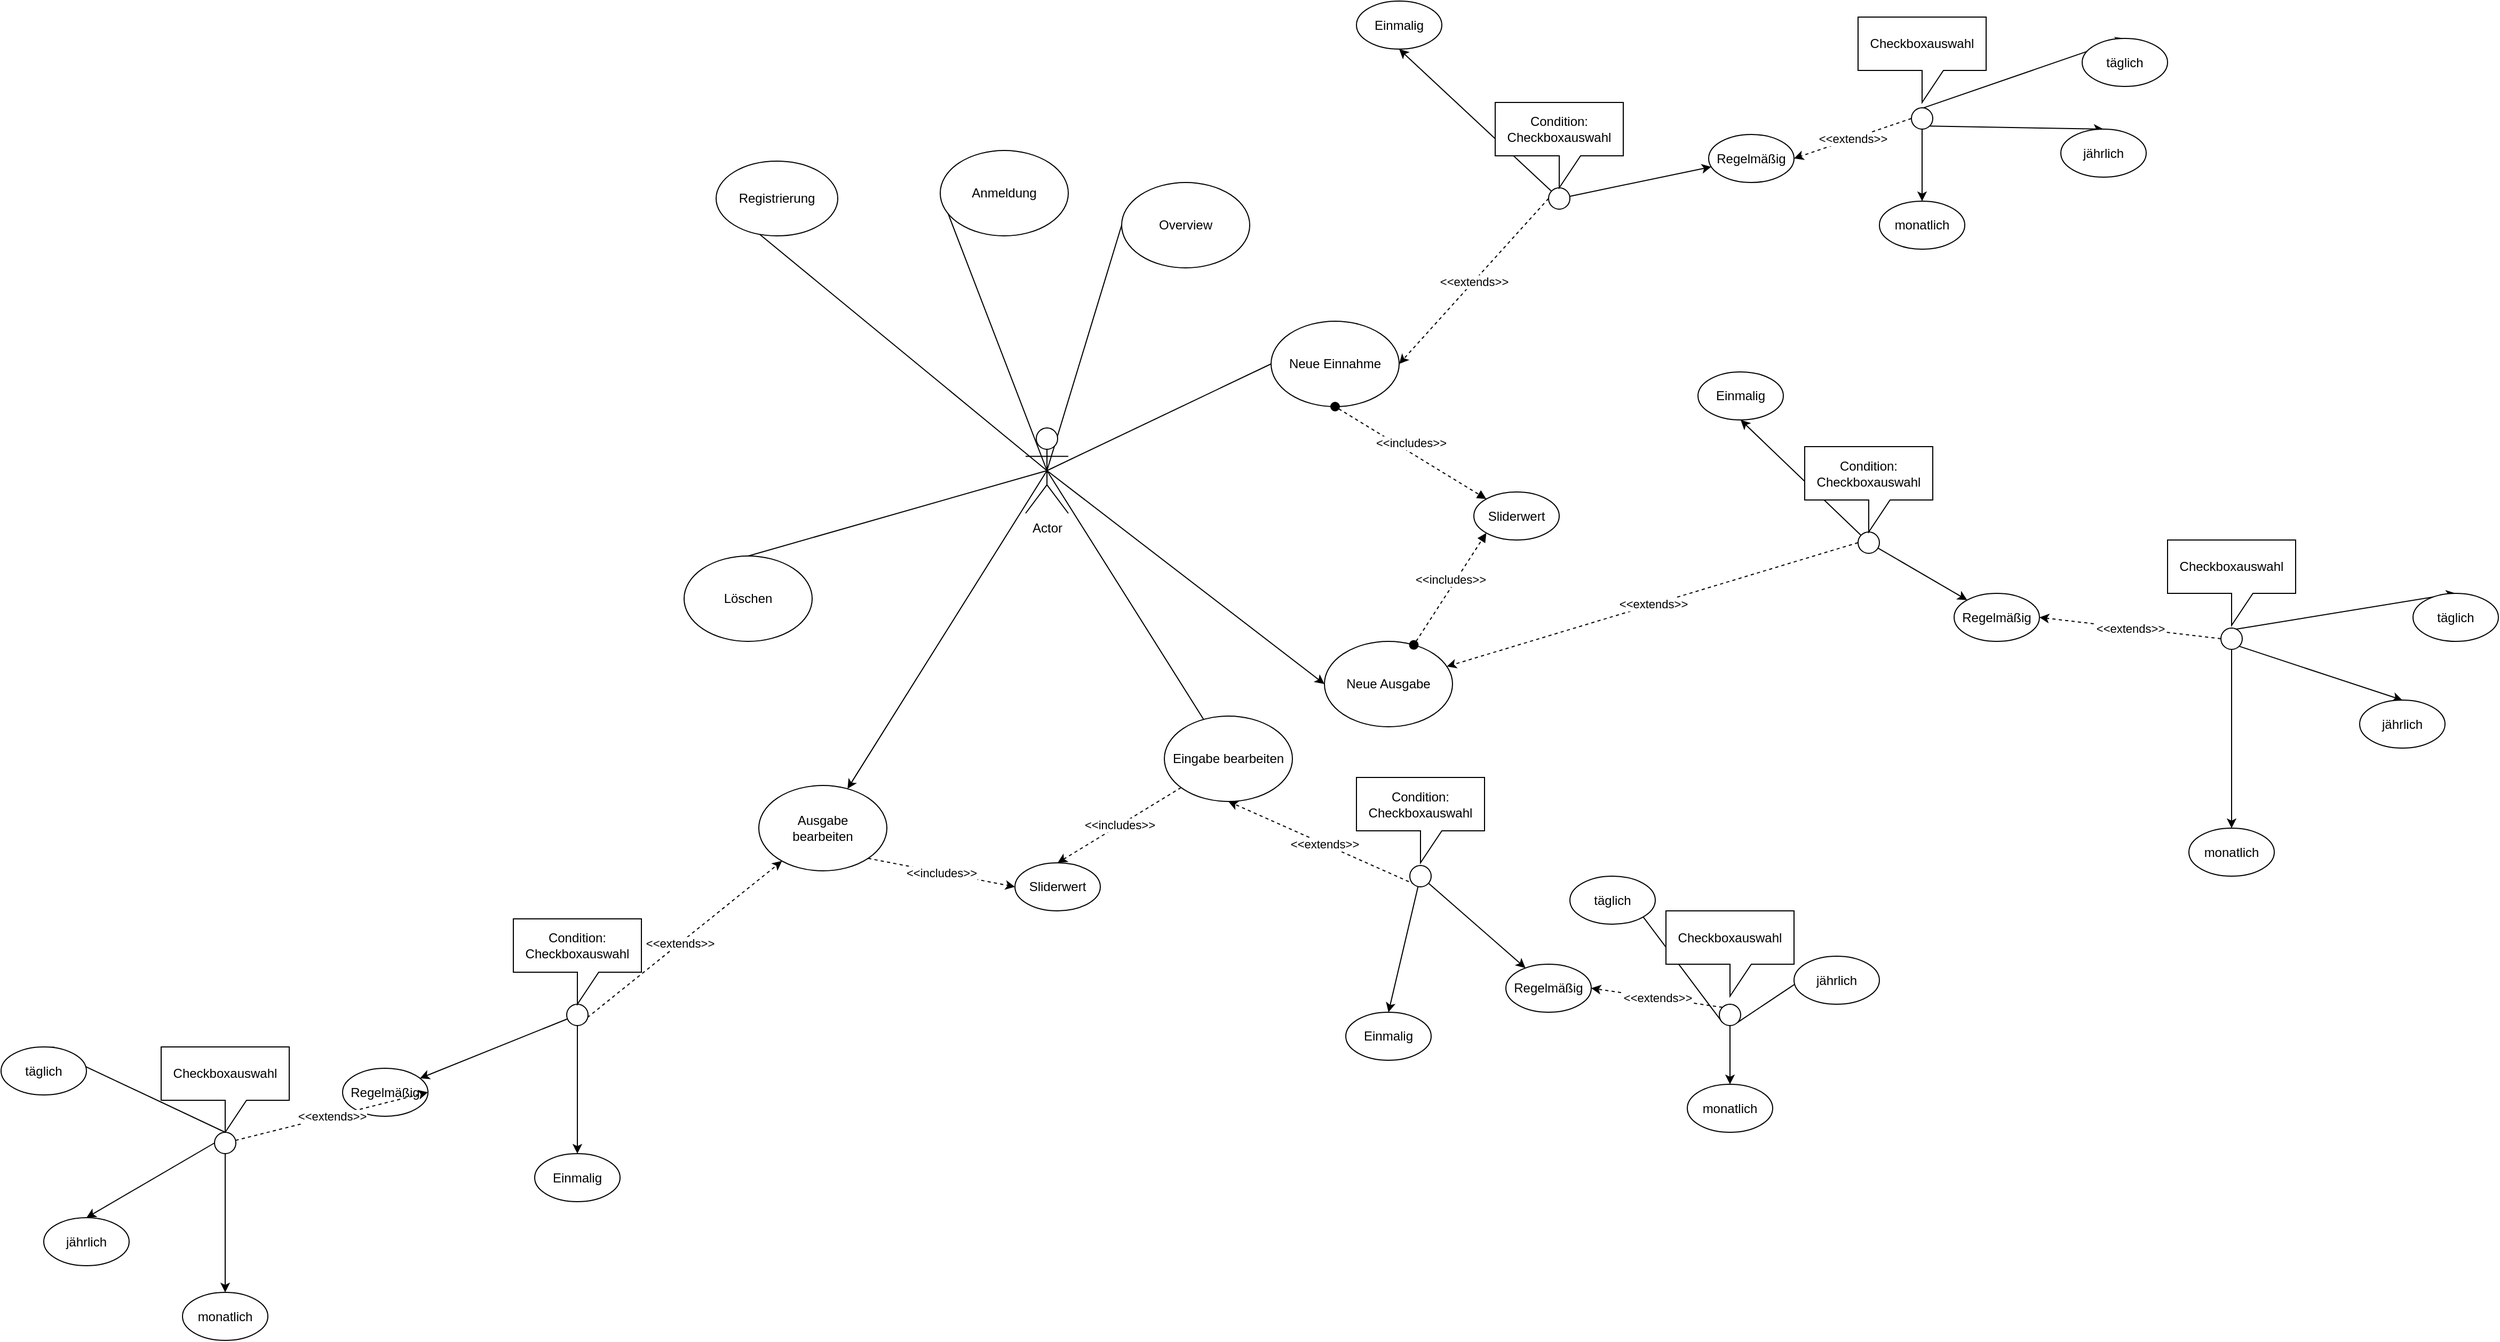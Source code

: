 <mxfile version="22.1.21" type="device">
  <diagram name="Seite-1" id="IYgT7TcnUpwr4c4yecQM">
    <mxGraphModel dx="3566" dy="2164" grid="1" gridSize="10" guides="1" tooltips="1" connect="1" arrows="1" fold="1" page="1" pageScale="1" pageWidth="827" pageHeight="1169" math="0" shadow="0">
      <root>
        <mxCell id="0" />
        <mxCell id="1" parent="0" />
        <mxCell id="-NNsrjWhiUv6XFZV1pri-9" style="rounded=0;orthogonalLoop=1;jettySize=auto;html=1;exitX=0.5;exitY=0.5;exitDx=0;exitDy=0;exitPerimeter=0;entryX=0.5;entryY=0;entryDx=0;entryDy=0;endArrow=none;endFill=0;" parent="1" source="-NNsrjWhiUv6XFZV1pri-1" target="-NNsrjWhiUv6XFZV1pri-7" edge="1">
          <mxGeometry relative="1" as="geometry" />
        </mxCell>
        <mxCell id="-NNsrjWhiUv6XFZV1pri-10" style="rounded=0;orthogonalLoop=1;jettySize=auto;html=1;exitX=0.5;exitY=0.5;exitDx=0;exitDy=0;exitPerimeter=0;endArrow=none;endFill=0;" parent="1" source="-NNsrjWhiUv6XFZV1pri-1" target="-NNsrjWhiUv6XFZV1pri-6" edge="1">
          <mxGeometry relative="1" as="geometry" />
        </mxCell>
        <mxCell id="-NNsrjWhiUv6XFZV1pri-11" style="rounded=0;orthogonalLoop=1;jettySize=auto;html=1;exitX=0.5;exitY=0.5;exitDx=0;exitDy=0;exitPerimeter=0;entryX=0;entryY=0.5;entryDx=0;entryDy=0;endArrow=none;endFill=0;" parent="1" source="-NNsrjWhiUv6XFZV1pri-1" target="-NNsrjWhiUv6XFZV1pri-5" edge="1">
          <mxGeometry relative="1" as="geometry" />
        </mxCell>
        <mxCell id="-NNsrjWhiUv6XFZV1pri-12" style="rounded=0;orthogonalLoop=1;jettySize=auto;html=1;exitX=0.5;exitY=0.5;exitDx=0;exitDy=0;exitPerimeter=0;entryX=0;entryY=0.5;entryDx=0;entryDy=0;endArrow=none;endFill=0;" parent="1" source="-NNsrjWhiUv6XFZV1pri-1" target="-NNsrjWhiUv6XFZV1pri-4" edge="1">
          <mxGeometry relative="1" as="geometry" />
        </mxCell>
        <mxCell id="-NNsrjWhiUv6XFZV1pri-13" style="rounded=0;orthogonalLoop=1;jettySize=auto;html=1;exitX=0.5;exitY=0.5;exitDx=0;exitDy=0;exitPerimeter=0;entryX=0;entryY=0.5;entryDx=0;entryDy=0;endArrow=none;endFill=0;" parent="1" source="-NNsrjWhiUv6XFZV1pri-1" target="-NNsrjWhiUv6XFZV1pri-3" edge="1">
          <mxGeometry relative="1" as="geometry" />
        </mxCell>
        <mxCell id="-NNsrjWhiUv6XFZV1pri-14" style="rounded=0;orthogonalLoop=1;jettySize=auto;html=1;exitX=0.5;exitY=0.5;exitDx=0;exitDy=0;exitPerimeter=0;entryX=0;entryY=0.5;entryDx=0;entryDy=0;endArrow=none;endFill=0;" parent="1" source="-NNsrjWhiUv6XFZV1pri-1" target="-NNsrjWhiUv6XFZV1pri-2" edge="1">
          <mxGeometry relative="1" as="geometry" />
        </mxCell>
        <mxCell id="98NgsOuO8mT3JI5I2wKf-7" style="rounded=0;orthogonalLoop=1;jettySize=auto;html=1;exitX=0.5;exitY=0.5;exitDx=0;exitDy=0;exitPerimeter=0;entryX=0;entryY=0.5;entryDx=0;entryDy=0;" edge="1" parent="1" source="-NNsrjWhiUv6XFZV1pri-1" target="98NgsOuO8mT3JI5I2wKf-6">
          <mxGeometry relative="1" as="geometry" />
        </mxCell>
        <mxCell id="98NgsOuO8mT3JI5I2wKf-27" style="rounded=0;orthogonalLoop=1;jettySize=auto;html=1;exitX=0.5;exitY=0.5;exitDx=0;exitDy=0;exitPerimeter=0;" edge="1" parent="1" source="-NNsrjWhiUv6XFZV1pri-1" target="98NgsOuO8mT3JI5I2wKf-26">
          <mxGeometry relative="1" as="geometry" />
        </mxCell>
        <mxCell id="-NNsrjWhiUv6XFZV1pri-1" value="Actor" style="shape=umlActor;verticalLabelPosition=bottom;verticalAlign=top;html=1;outlineConnect=0;" parent="1" vertex="1">
          <mxGeometry x="90" y="210" width="40" height="80" as="geometry" />
        </mxCell>
        <mxCell id="-NNsrjWhiUv6XFZV1pri-2" value="Registrierung" style="ellipse;whiteSpace=wrap;html=1;" parent="1" vertex="1">
          <mxGeometry x="-200" y="-40" width="114" height="70" as="geometry" />
        </mxCell>
        <mxCell id="-NNsrjWhiUv6XFZV1pri-3" value="Anmeldung" style="ellipse;whiteSpace=wrap;html=1;" parent="1" vertex="1">
          <mxGeometry x="10" y="-50" width="120" height="80" as="geometry" />
        </mxCell>
        <mxCell id="-NNsrjWhiUv6XFZV1pri-4" value="Overview" style="ellipse;whiteSpace=wrap;html=1;" parent="1" vertex="1">
          <mxGeometry x="180" y="-20" width="120" height="80" as="geometry" />
        </mxCell>
        <mxCell id="-NNsrjWhiUv6XFZV1pri-5" value="Neue Einnahme" style="ellipse;whiteSpace=wrap;html=1;" parent="1" vertex="1">
          <mxGeometry x="320" y="110" width="120" height="80" as="geometry" />
        </mxCell>
        <mxCell id="-NNsrjWhiUv6XFZV1pri-110" value="&amp;lt;&amp;lt;includes&amp;gt;&amp;gt;" style="rounded=0;orthogonalLoop=1;jettySize=auto;html=1;entryX=0.5;entryY=0;entryDx=0;entryDy=0;dashed=1;" parent="1" source="-NNsrjWhiUv6XFZV1pri-6" target="98NgsOuO8mT3JI5I2wKf-2" edge="1">
          <mxGeometry relative="1" as="geometry" />
        </mxCell>
        <mxCell id="-NNsrjWhiUv6XFZV1pri-6" value="Eingabe bearbeiten" style="ellipse;whiteSpace=wrap;html=1;" parent="1" vertex="1">
          <mxGeometry x="220" y="480" width="120" height="80" as="geometry" />
        </mxCell>
        <mxCell id="-NNsrjWhiUv6XFZV1pri-7" value="Löschen" style="ellipse;whiteSpace=wrap;html=1;" parent="1" vertex="1">
          <mxGeometry x="-230" y="330" width="120" height="80" as="geometry" />
        </mxCell>
        <mxCell id="-NNsrjWhiUv6XFZV1pri-35" value="&amp;lt;&amp;lt;extends&amp;gt;&amp;gt;" style="rounded=0;orthogonalLoop=1;jettySize=auto;html=1;dashed=1;exitX=0;exitY=0.5;exitDx=0;exitDy=0;entryX=1;entryY=0.5;entryDx=0;entryDy=0;" parent="1" source="-NNsrjWhiUv6XFZV1pri-31" target="-NNsrjWhiUv6XFZV1pri-5" edge="1">
          <mxGeometry relative="1" as="geometry">
            <mxPoint x="830" y="245" as="targetPoint" />
          </mxGeometry>
        </mxCell>
        <mxCell id="-NNsrjWhiUv6XFZV1pri-25" value="Sliderwert" style="ellipse;whiteSpace=wrap;html=1;" parent="1" vertex="1">
          <mxGeometry x="510" y="270" width="80" height="45" as="geometry" />
        </mxCell>
        <mxCell id="-NNsrjWhiUv6XFZV1pri-26" value="&lt;font style=&quot;font-size: 11px;&quot;&gt;&amp;lt;&amp;lt;includes&amp;gt;&amp;gt;&lt;/font&gt;" style="html=1;verticalAlign=bottom;startArrow=oval;startFill=1;endArrow=block;startSize=8;curved=0;rounded=0;exitX=0.5;exitY=1;exitDx=0;exitDy=0;entryX=0;entryY=0;entryDx=0;entryDy=0;dashed=1;" parent="1" source="-NNsrjWhiUv6XFZV1pri-5" target="-NNsrjWhiUv6XFZV1pri-25" edge="1">
          <mxGeometry width="60" relative="1" as="geometry">
            <mxPoint x="600" y="410" as="sourcePoint" />
            <mxPoint x="920" y="410" as="targetPoint" />
          </mxGeometry>
        </mxCell>
        <mxCell id="-NNsrjWhiUv6XFZV1pri-27" value="Regelmäßig" style="ellipse;whiteSpace=wrap;html=1;" parent="1" vertex="1">
          <mxGeometry x="730" y="-65" width="80" height="45" as="geometry" />
        </mxCell>
        <mxCell id="-NNsrjWhiUv6XFZV1pri-28" value="Einmalig" style="ellipse;whiteSpace=wrap;html=1;" parent="1" vertex="1">
          <mxGeometry x="400" y="-190" width="80" height="45" as="geometry" />
        </mxCell>
        <mxCell id="-NNsrjWhiUv6XFZV1pri-29" style="rounded=0;orthogonalLoop=1;jettySize=auto;html=1;entryX=0.5;entryY=1;entryDx=0;entryDy=0;" parent="1" source="-NNsrjWhiUv6XFZV1pri-31" target="-NNsrjWhiUv6XFZV1pri-28" edge="1">
          <mxGeometry relative="1" as="geometry" />
        </mxCell>
        <mxCell id="-NNsrjWhiUv6XFZV1pri-30" style="rounded=0;orthogonalLoop=1;jettySize=auto;html=1;" parent="1" source="-NNsrjWhiUv6XFZV1pri-31" target="-NNsrjWhiUv6XFZV1pri-27" edge="1">
          <mxGeometry relative="1" as="geometry" />
        </mxCell>
        <mxCell id="-NNsrjWhiUv6XFZV1pri-31" value="" style="ellipse;whiteSpace=wrap;html=1;aspect=fixed;" parent="1" vertex="1">
          <mxGeometry x="580" y="-15" width="20" height="20" as="geometry" />
        </mxCell>
        <mxCell id="-NNsrjWhiUv6XFZV1pri-32" value="Condition: Checkboxauswahl" style="shape=callout;whiteSpace=wrap;html=1;perimeter=calloutPerimeter;" parent="1" vertex="1">
          <mxGeometry x="530" y="-95" width="120" height="80" as="geometry" />
        </mxCell>
        <mxCell id="-NNsrjWhiUv6XFZV1pri-37" value="&amp;lt;&amp;lt;extends&amp;gt;&amp;gt;" style="rounded=0;orthogonalLoop=1;jettySize=auto;html=1;dashed=1;exitX=0.5;exitY=1;exitDx=0;exitDy=0;entryX=0.5;entryY=1;entryDx=0;entryDy=0;" parent="1" source="-NNsrjWhiUv6XFZV1pri-48" target="-NNsrjWhiUv6XFZV1pri-6" edge="1">
          <mxGeometry relative="1" as="geometry">
            <mxPoint x="260" y="860" as="targetPoint" />
          </mxGeometry>
        </mxCell>
        <mxCell id="-NNsrjWhiUv6XFZV1pri-42" value="Condition: Checkboxauswahl" style="shape=callout;whiteSpace=wrap;html=1;perimeter=calloutPerimeter;" parent="1" vertex="1">
          <mxGeometry x="400" y="537.5" width="120" height="80" as="geometry" />
        </mxCell>
        <mxCell id="-NNsrjWhiUv6XFZV1pri-44" value="Regelmäßig" style="ellipse;whiteSpace=wrap;html=1;" parent="1" vertex="1">
          <mxGeometry x="540" y="712.5" width="80" height="45" as="geometry" />
        </mxCell>
        <mxCell id="-NNsrjWhiUv6XFZV1pri-45" value="Einmalig" style="ellipse;whiteSpace=wrap;html=1;" parent="1" vertex="1">
          <mxGeometry x="390" y="757.5" width="80" height="45" as="geometry" />
        </mxCell>
        <mxCell id="-NNsrjWhiUv6XFZV1pri-46" style="rounded=0;orthogonalLoop=1;jettySize=auto;html=1;entryX=0.5;entryY=0;entryDx=0;entryDy=0;" parent="1" source="-NNsrjWhiUv6XFZV1pri-48" target="-NNsrjWhiUv6XFZV1pri-45" edge="1">
          <mxGeometry relative="1" as="geometry" />
        </mxCell>
        <mxCell id="-NNsrjWhiUv6XFZV1pri-47" style="rounded=0;orthogonalLoop=1;jettySize=auto;html=1;" parent="1" source="-NNsrjWhiUv6XFZV1pri-48" target="-NNsrjWhiUv6XFZV1pri-44" edge="1">
          <mxGeometry relative="1" as="geometry" />
        </mxCell>
        <mxCell id="-NNsrjWhiUv6XFZV1pri-48" value="" style="ellipse;whiteSpace=wrap;html=1;aspect=fixed;" parent="1" vertex="1">
          <mxGeometry x="450" y="620" width="20" height="20" as="geometry" />
        </mxCell>
        <mxCell id="-NNsrjWhiUv6XFZV1pri-63" value="&amp;lt;&amp;lt;extends&amp;gt;&amp;gt;" style="rounded=0;orthogonalLoop=1;jettySize=auto;html=1;dashed=1;exitX=0.5;exitY=1;exitDx=0;exitDy=0;" parent="1" source="-NNsrjWhiUv6XFZV1pri-68" target="98NgsOuO8mT3JI5I2wKf-26" edge="1">
          <mxGeometry relative="1" as="geometry">
            <mxPoint x="-80" y="915" as="targetPoint" />
          </mxGeometry>
        </mxCell>
        <mxCell id="-NNsrjWhiUv6XFZV1pri-64" value="Regelmäßig" style="ellipse;whiteSpace=wrap;html=1;" parent="1" vertex="1">
          <mxGeometry x="-550" y="810" width="80" height="45" as="geometry" />
        </mxCell>
        <mxCell id="-NNsrjWhiUv6XFZV1pri-65" value="Einmalig" style="ellipse;whiteSpace=wrap;html=1;" parent="1" vertex="1">
          <mxGeometry x="-370" y="890" width="80" height="45" as="geometry" />
        </mxCell>
        <mxCell id="-NNsrjWhiUv6XFZV1pri-67" style="rounded=0;orthogonalLoop=1;jettySize=auto;html=1;" parent="1" source="-NNsrjWhiUv6XFZV1pri-68" target="-NNsrjWhiUv6XFZV1pri-64" edge="1">
          <mxGeometry relative="1" as="geometry" />
        </mxCell>
        <mxCell id="-NNsrjWhiUv6XFZV1pri-70" style="edgeStyle=orthogonalEdgeStyle;rounded=0;orthogonalLoop=1;jettySize=auto;html=1;entryX=0.5;entryY=0;entryDx=0;entryDy=0;" parent="1" source="-NNsrjWhiUv6XFZV1pri-68" target="-NNsrjWhiUv6XFZV1pri-65" edge="1">
          <mxGeometry relative="1" as="geometry" />
        </mxCell>
        <mxCell id="-NNsrjWhiUv6XFZV1pri-68" value="" style="ellipse;whiteSpace=wrap;html=1;aspect=fixed;" parent="1" vertex="1">
          <mxGeometry x="-340" y="750" width="20" height="20" as="geometry" />
        </mxCell>
        <mxCell id="-NNsrjWhiUv6XFZV1pri-69" value="Condition: Checkboxauswahl" style="shape=callout;whiteSpace=wrap;html=1;perimeter=calloutPerimeter;" parent="1" vertex="1">
          <mxGeometry x="-390" y="670" width="120" height="80" as="geometry" />
        </mxCell>
        <mxCell id="-NNsrjWhiUv6XFZV1pri-74" value="&amp;lt;&amp;lt;extends&amp;gt;&amp;gt;" style="rounded=0;orthogonalLoop=1;jettySize=auto;html=1;entryX=1;entryY=0.5;entryDx=0;entryDy=0;dashed=1;exitX=0;exitY=0.5;exitDx=0;exitDy=0;" parent="1" target="-NNsrjWhiUv6XFZV1pri-27" edge="1" source="-NNsrjWhiUv6XFZV1pri-75">
          <mxGeometry relative="1" as="geometry">
            <mxPoint x="1320" y="390" as="sourcePoint" />
          </mxGeometry>
        </mxCell>
        <mxCell id="-NNsrjWhiUv6XFZV1pri-80" style="rounded=0;orthogonalLoop=1;jettySize=auto;html=1;exitX=0;exitY=0;exitDx=0;exitDy=0;entryX=0.5;entryY=0;entryDx=0;entryDy=0;" parent="1" source="-NNsrjWhiUv6XFZV1pri-75" target="-NNsrjWhiUv6XFZV1pri-79" edge="1">
          <mxGeometry relative="1" as="geometry" />
        </mxCell>
        <mxCell id="-NNsrjWhiUv6XFZV1pri-81" style="edgeStyle=orthogonalEdgeStyle;rounded=0;orthogonalLoop=1;jettySize=auto;html=1;exitX=0.5;exitY=1;exitDx=0;exitDy=0;entryX=0.5;entryY=0;entryDx=0;entryDy=0;" parent="1" source="-NNsrjWhiUv6XFZV1pri-75" target="-NNsrjWhiUv6XFZV1pri-78" edge="1">
          <mxGeometry relative="1" as="geometry" />
        </mxCell>
        <mxCell id="-NNsrjWhiUv6XFZV1pri-82" style="rounded=0;orthogonalLoop=1;jettySize=auto;html=1;exitX=1;exitY=1;exitDx=0;exitDy=0;entryX=0.5;entryY=0;entryDx=0;entryDy=0;" parent="1" source="-NNsrjWhiUv6XFZV1pri-75" target="-NNsrjWhiUv6XFZV1pri-77" edge="1">
          <mxGeometry relative="1" as="geometry" />
        </mxCell>
        <mxCell id="-NNsrjWhiUv6XFZV1pri-75" value="" style="ellipse;whiteSpace=wrap;html=1;aspect=fixed;" parent="1" vertex="1">
          <mxGeometry x="920" y="-90" width="20" height="20" as="geometry" />
        </mxCell>
        <mxCell id="-NNsrjWhiUv6XFZV1pri-76" value="Checkboxauswahl" style="shape=callout;whiteSpace=wrap;html=1;perimeter=calloutPerimeter;" parent="1" vertex="1">
          <mxGeometry x="870" y="-175" width="120" height="80" as="geometry" />
        </mxCell>
        <mxCell id="-NNsrjWhiUv6XFZV1pri-77" value="jährlich" style="ellipse;whiteSpace=wrap;html=1;" parent="1" vertex="1">
          <mxGeometry x="1060" y="-70" width="80" height="45" as="geometry" />
        </mxCell>
        <mxCell id="-NNsrjWhiUv6XFZV1pri-78" value="monatlich" style="ellipse;whiteSpace=wrap;html=1;" parent="1" vertex="1">
          <mxGeometry x="890" y="-2.5" width="80" height="45" as="geometry" />
        </mxCell>
        <mxCell id="-NNsrjWhiUv6XFZV1pri-79" value="täglich" style="ellipse;whiteSpace=wrap;html=1;" parent="1" vertex="1">
          <mxGeometry x="1080" y="-155" width="80" height="45" as="geometry" />
        </mxCell>
        <mxCell id="-NNsrjWhiUv6XFZV1pri-92" value="&amp;lt;&amp;lt;extends&amp;gt;&amp;gt;" style="rounded=0;orthogonalLoop=1;jettySize=auto;html=1;entryX=1;entryY=0.5;entryDx=0;entryDy=0;dashed=1;exitX=0;exitY=0;exitDx=0;exitDy=0;" parent="1" target="-NNsrjWhiUv6XFZV1pri-44" edge="1" source="-NNsrjWhiUv6XFZV1pri-96">
          <mxGeometry relative="1" as="geometry">
            <mxPoint x="1270.0" y="788.3" as="sourcePoint" />
            <mxPoint x="1010" y="788" as="targetPoint" />
          </mxGeometry>
        </mxCell>
        <mxCell id="-NNsrjWhiUv6XFZV1pri-93" style="rounded=0;orthogonalLoop=1;jettySize=auto;html=1;exitX=0;exitY=1;exitDx=0;exitDy=0;entryX=0.5;entryY=0;entryDx=0;entryDy=0;" parent="1" source="-NNsrjWhiUv6XFZV1pri-96" target="-NNsrjWhiUv6XFZV1pri-100" edge="1">
          <mxGeometry relative="1" as="geometry" />
        </mxCell>
        <mxCell id="-NNsrjWhiUv6XFZV1pri-94" style="edgeStyle=orthogonalEdgeStyle;rounded=0;orthogonalLoop=1;jettySize=auto;html=1;exitX=0.5;exitY=1;exitDx=0;exitDy=0;entryX=0.5;entryY=0;entryDx=0;entryDy=0;" parent="1" source="-NNsrjWhiUv6XFZV1pri-96" target="-NNsrjWhiUv6XFZV1pri-99" edge="1">
          <mxGeometry relative="1" as="geometry" />
        </mxCell>
        <mxCell id="-NNsrjWhiUv6XFZV1pri-95" style="rounded=0;orthogonalLoop=1;jettySize=auto;html=1;exitX=1;exitY=1;exitDx=0;exitDy=0;entryX=0.5;entryY=0;entryDx=0;entryDy=0;" parent="1" source="-NNsrjWhiUv6XFZV1pri-96" target="-NNsrjWhiUv6XFZV1pri-98" edge="1">
          <mxGeometry relative="1" as="geometry" />
        </mxCell>
        <mxCell id="-NNsrjWhiUv6XFZV1pri-96" value="" style="ellipse;whiteSpace=wrap;html=1;aspect=fixed;" parent="1" vertex="1">
          <mxGeometry x="740" y="750" width="20" height="20" as="geometry" />
        </mxCell>
        <mxCell id="-NNsrjWhiUv6XFZV1pri-97" value="Checkboxauswahl" style="shape=callout;whiteSpace=wrap;html=1;perimeter=calloutPerimeter;" parent="1" vertex="1">
          <mxGeometry x="690" y="662.5" width="120" height="80" as="geometry" />
        </mxCell>
        <mxCell id="-NNsrjWhiUv6XFZV1pri-98" value="jährlich" style="ellipse;whiteSpace=wrap;html=1;" parent="1" vertex="1">
          <mxGeometry x="810" y="705" width="80" height="45" as="geometry" />
        </mxCell>
        <mxCell id="-NNsrjWhiUv6XFZV1pri-99" value="monatlich" style="ellipse;whiteSpace=wrap;html=1;" parent="1" vertex="1">
          <mxGeometry x="710" y="825" width="80" height="45" as="geometry" />
        </mxCell>
        <mxCell id="-NNsrjWhiUv6XFZV1pri-100" value="täglich" style="ellipse;whiteSpace=wrap;html=1;" parent="1" vertex="1">
          <mxGeometry x="600" y="630" width="80" height="45" as="geometry" />
        </mxCell>
        <mxCell id="-NNsrjWhiUv6XFZV1pri-101" value="&amp;lt;&amp;lt;extends&amp;gt;&amp;gt;" style="rounded=0;orthogonalLoop=1;jettySize=auto;html=1;dashed=1;entryX=1;entryY=0.5;entryDx=0;entryDy=0;" parent="1" target="-NNsrjWhiUv6XFZV1pri-64" edge="1" source="-NNsrjWhiUv6XFZV1pri-105">
          <mxGeometry relative="1" as="geometry">
            <mxPoint x="1541.0" y="1053.3" as="sourcePoint" />
            <mxPoint x="1290" y="1053" as="targetPoint" />
          </mxGeometry>
        </mxCell>
        <mxCell id="-NNsrjWhiUv6XFZV1pri-102" style="rounded=0;orthogonalLoop=1;jettySize=auto;html=1;exitX=0.5;exitY=0;exitDx=0;exitDy=0;entryX=0.5;entryY=0;entryDx=0;entryDy=0;" parent="1" source="-NNsrjWhiUv6XFZV1pri-105" target="-NNsrjWhiUv6XFZV1pri-109" edge="1">
          <mxGeometry relative="1" as="geometry" />
        </mxCell>
        <mxCell id="-NNsrjWhiUv6XFZV1pri-103" style="edgeStyle=orthogonalEdgeStyle;rounded=0;orthogonalLoop=1;jettySize=auto;html=1;exitX=0.5;exitY=1;exitDx=0;exitDy=0;entryX=0.5;entryY=0;entryDx=0;entryDy=0;" parent="1" source="-NNsrjWhiUv6XFZV1pri-105" target="-NNsrjWhiUv6XFZV1pri-108" edge="1">
          <mxGeometry relative="1" as="geometry" />
        </mxCell>
        <mxCell id="-NNsrjWhiUv6XFZV1pri-104" style="rounded=0;orthogonalLoop=1;jettySize=auto;html=1;exitX=0;exitY=0.5;exitDx=0;exitDy=0;entryX=0.5;entryY=0;entryDx=0;entryDy=0;" parent="1" source="-NNsrjWhiUv6XFZV1pri-105" target="-NNsrjWhiUv6XFZV1pri-107" edge="1">
          <mxGeometry relative="1" as="geometry" />
        </mxCell>
        <mxCell id="-NNsrjWhiUv6XFZV1pri-106" value="Checkboxauswahl" style="shape=callout;whiteSpace=wrap;html=1;perimeter=calloutPerimeter;" parent="1" vertex="1">
          <mxGeometry x="-720" y="790" width="120" height="80" as="geometry" />
        </mxCell>
        <mxCell id="-NNsrjWhiUv6XFZV1pri-107" value="jährlich" style="ellipse;whiteSpace=wrap;html=1;" parent="1" vertex="1">
          <mxGeometry x="-830" y="950" width="80" height="45" as="geometry" />
        </mxCell>
        <mxCell id="-NNsrjWhiUv6XFZV1pri-108" value="monatlich" style="ellipse;whiteSpace=wrap;html=1;" parent="1" vertex="1">
          <mxGeometry x="-700" y="1020" width="80" height="45" as="geometry" />
        </mxCell>
        <mxCell id="-NNsrjWhiUv6XFZV1pri-109" value="täglich" style="ellipse;whiteSpace=wrap;html=1;" parent="1" vertex="1">
          <mxGeometry x="-870" y="790" width="80" height="45" as="geometry" />
        </mxCell>
        <mxCell id="98NgsOuO8mT3JI5I2wKf-2" value="Sliderwert" style="ellipse;whiteSpace=wrap;html=1;" vertex="1" parent="1">
          <mxGeometry x="80" y="617.5" width="80" height="45" as="geometry" />
        </mxCell>
        <mxCell id="98NgsOuO8mT3JI5I2wKf-4" value="" style="rounded=0;orthogonalLoop=1;jettySize=auto;html=1;dashed=1;entryX=1;entryY=0.5;entryDx=0;entryDy=0;exitX=0;exitY=0;exitDx=0;exitDy=0;" edge="1" parent="1" source="-NNsrjWhiUv6XFZV1pri-105" target="-NNsrjWhiUv6XFZV1pri-105">
          <mxGeometry relative="1" as="geometry">
            <mxPoint x="1541.0" y="1053.3" as="sourcePoint" />
            <mxPoint x="220" y="1065" as="targetPoint" />
          </mxGeometry>
        </mxCell>
        <mxCell id="-NNsrjWhiUv6XFZV1pri-105" value="" style="ellipse;whiteSpace=wrap;html=1;aspect=fixed;" parent="1" vertex="1">
          <mxGeometry x="-670" y="870" width="20" height="20" as="geometry" />
        </mxCell>
        <mxCell id="98NgsOuO8mT3JI5I2wKf-6" value="Neue Ausgabe" style="ellipse;whiteSpace=wrap;html=1;" vertex="1" parent="1">
          <mxGeometry x="370" y="410" width="120" height="80" as="geometry" />
        </mxCell>
        <mxCell id="98NgsOuO8mT3JI5I2wKf-8" value="&amp;lt;&amp;lt;extends&amp;gt;&amp;gt;" style="rounded=0;orthogonalLoop=1;jettySize=auto;html=1;dashed=1;exitX=0;exitY=0.5;exitDx=0;exitDy=0;" edge="1" parent="1" source="98NgsOuO8mT3JI5I2wKf-15" target="98NgsOuO8mT3JI5I2wKf-6">
          <mxGeometry relative="1" as="geometry">
            <mxPoint x="600" y="387.5" as="targetPoint" />
          </mxGeometry>
        </mxCell>
        <mxCell id="98NgsOuO8mT3JI5I2wKf-10" value="&lt;font style=&quot;font-size: 11px;&quot;&gt;&amp;lt;&amp;lt;includes&amp;gt;&amp;gt;&lt;/font&gt;" style="html=1;verticalAlign=bottom;startArrow=oval;startFill=1;endArrow=block;startSize=8;curved=0;rounded=0;entryX=0;entryY=1;entryDx=0;entryDy=0;dashed=1;" edge="1" parent="1" target="-NNsrjWhiUv6XFZV1pri-25" source="98NgsOuO8mT3JI5I2wKf-6">
          <mxGeometry width="60" relative="1" as="geometry">
            <mxPoint x="540" y="427.5" as="sourcePoint" />
            <mxPoint x="591.4" y="499.27" as="targetPoint" />
          </mxGeometry>
        </mxCell>
        <mxCell id="98NgsOuO8mT3JI5I2wKf-11" value="Regelmäßig" style="ellipse;whiteSpace=wrap;html=1;" vertex="1" parent="1">
          <mxGeometry x="960" y="365" width="80" height="45" as="geometry" />
        </mxCell>
        <mxCell id="98NgsOuO8mT3JI5I2wKf-12" value="Einmalig" style="ellipse;whiteSpace=wrap;html=1;" vertex="1" parent="1">
          <mxGeometry x="720" y="157.5" width="80" height="45" as="geometry" />
        </mxCell>
        <mxCell id="98NgsOuO8mT3JI5I2wKf-13" style="rounded=0;orthogonalLoop=1;jettySize=auto;html=1;entryX=0.5;entryY=1;entryDx=0;entryDy=0;" edge="1" parent="1" source="98NgsOuO8mT3JI5I2wKf-15" target="98NgsOuO8mT3JI5I2wKf-12">
          <mxGeometry relative="1" as="geometry" />
        </mxCell>
        <mxCell id="98NgsOuO8mT3JI5I2wKf-14" style="rounded=0;orthogonalLoop=1;jettySize=auto;html=1;" edge="1" parent="1" source="98NgsOuO8mT3JI5I2wKf-15" target="98NgsOuO8mT3JI5I2wKf-11">
          <mxGeometry relative="1" as="geometry" />
        </mxCell>
        <mxCell id="98NgsOuO8mT3JI5I2wKf-15" value="" style="ellipse;whiteSpace=wrap;html=1;aspect=fixed;" vertex="1" parent="1">
          <mxGeometry x="870" y="307.5" width="20" height="20" as="geometry" />
        </mxCell>
        <mxCell id="98NgsOuO8mT3JI5I2wKf-16" value="Condition: Checkboxauswahl" style="shape=callout;whiteSpace=wrap;html=1;perimeter=calloutPerimeter;" vertex="1" parent="1">
          <mxGeometry x="820" y="227.5" width="120" height="80" as="geometry" />
        </mxCell>
        <mxCell id="98NgsOuO8mT3JI5I2wKf-17" value="&amp;lt;&amp;lt;extends&amp;gt;&amp;gt;" style="rounded=0;orthogonalLoop=1;jettySize=auto;html=1;entryX=1;entryY=0.5;entryDx=0;entryDy=0;dashed=1;exitX=0;exitY=0.5;exitDx=0;exitDy=0;" edge="1" parent="1" source="98NgsOuO8mT3JI5I2wKf-21" target="98NgsOuO8mT3JI5I2wKf-11">
          <mxGeometry relative="1" as="geometry">
            <mxPoint x="1480" y="627.5" as="sourcePoint" />
          </mxGeometry>
        </mxCell>
        <mxCell id="98NgsOuO8mT3JI5I2wKf-18" style="rounded=0;orthogonalLoop=1;jettySize=auto;html=1;exitX=0;exitY=0;exitDx=0;exitDy=0;entryX=0.5;entryY=0;entryDx=0;entryDy=0;" edge="1" parent="1" source="98NgsOuO8mT3JI5I2wKf-21" target="98NgsOuO8mT3JI5I2wKf-25">
          <mxGeometry relative="1" as="geometry" />
        </mxCell>
        <mxCell id="98NgsOuO8mT3JI5I2wKf-19" style="edgeStyle=orthogonalEdgeStyle;rounded=0;orthogonalLoop=1;jettySize=auto;html=1;exitX=0.5;exitY=1;exitDx=0;exitDy=0;entryX=0.5;entryY=0;entryDx=0;entryDy=0;" edge="1" parent="1" source="98NgsOuO8mT3JI5I2wKf-21" target="98NgsOuO8mT3JI5I2wKf-24">
          <mxGeometry relative="1" as="geometry" />
        </mxCell>
        <mxCell id="98NgsOuO8mT3JI5I2wKf-20" style="rounded=0;orthogonalLoop=1;jettySize=auto;html=1;exitX=1;exitY=1;exitDx=0;exitDy=0;entryX=0.5;entryY=0;entryDx=0;entryDy=0;" edge="1" parent="1" source="98NgsOuO8mT3JI5I2wKf-21" target="98NgsOuO8mT3JI5I2wKf-23">
          <mxGeometry relative="1" as="geometry" />
        </mxCell>
        <mxCell id="98NgsOuO8mT3JI5I2wKf-21" value="" style="ellipse;whiteSpace=wrap;html=1;aspect=fixed;" vertex="1" parent="1">
          <mxGeometry x="1210" y="397.5" width="20" height="20" as="geometry" />
        </mxCell>
        <mxCell id="98NgsOuO8mT3JI5I2wKf-22" value="Checkboxauswahl" style="shape=callout;whiteSpace=wrap;html=1;perimeter=calloutPerimeter;" vertex="1" parent="1">
          <mxGeometry x="1160" y="315" width="120" height="80" as="geometry" />
        </mxCell>
        <mxCell id="98NgsOuO8mT3JI5I2wKf-23" value="jährlich" style="ellipse;whiteSpace=wrap;html=1;" vertex="1" parent="1">
          <mxGeometry x="1340" y="465" width="80" height="45" as="geometry" />
        </mxCell>
        <mxCell id="98NgsOuO8mT3JI5I2wKf-24" value="monatlich" style="ellipse;whiteSpace=wrap;html=1;" vertex="1" parent="1">
          <mxGeometry x="1180" y="585" width="80" height="45" as="geometry" />
        </mxCell>
        <mxCell id="98NgsOuO8mT3JI5I2wKf-25" value="täglich" style="ellipse;whiteSpace=wrap;html=1;" vertex="1" parent="1">
          <mxGeometry x="1390" y="365" width="80" height="45" as="geometry" />
        </mxCell>
        <mxCell id="98NgsOuO8mT3JI5I2wKf-26" value="Ausgabe &lt;br&gt;bearbeiten" style="ellipse;whiteSpace=wrap;html=1;" vertex="1" parent="1">
          <mxGeometry x="-160" y="545" width="120" height="80" as="geometry" />
        </mxCell>
        <mxCell id="98NgsOuO8mT3JI5I2wKf-28" value="&amp;lt;&amp;lt;includes&amp;gt;&amp;gt;" style="rounded=0;orthogonalLoop=1;jettySize=auto;html=1;exitX=1;exitY=1;exitDx=0;exitDy=0;entryX=0;entryY=0.5;entryDx=0;entryDy=0;dashed=1;" edge="1" parent="1" source="98NgsOuO8mT3JI5I2wKf-26" target="98NgsOuO8mT3JI5I2wKf-2">
          <mxGeometry relative="1" as="geometry" />
        </mxCell>
      </root>
    </mxGraphModel>
  </diagram>
</mxfile>

